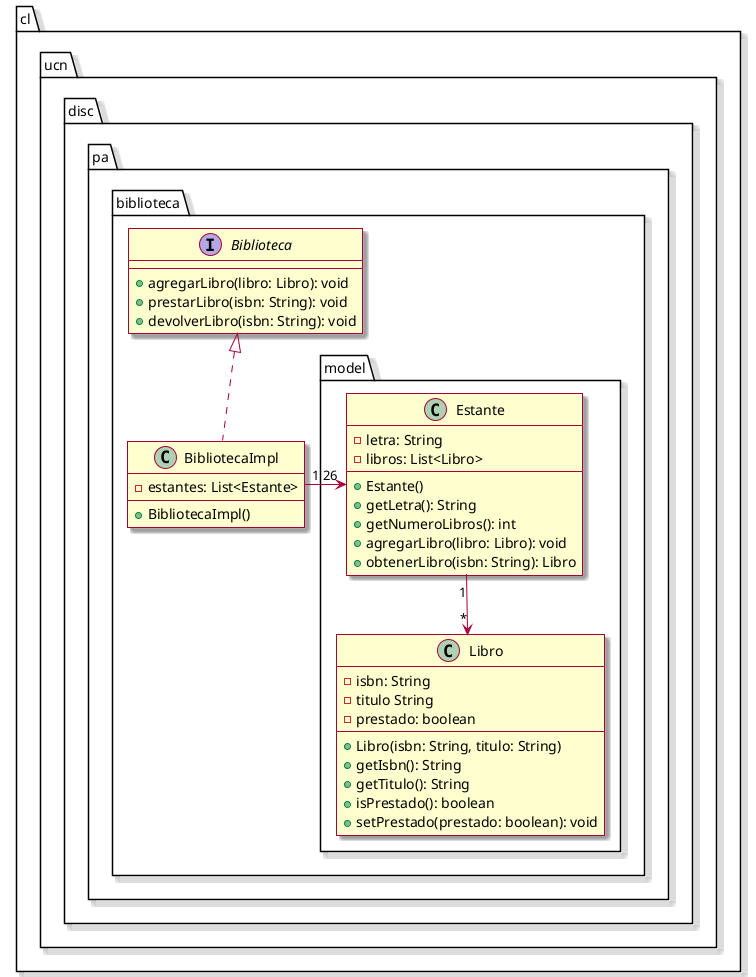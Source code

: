 @startuml
' left to right direction
' hide empty members
skin rose

package cl.ucn.disc.pa.biblioteca {

    package model {

        class Libro {
            - isbn: String
            - titulo String
            - prestado: boolean
            + Libro(isbn: String, titulo: String)
            + getIsbn(): String
            + getTitulo(): String
            + isPrestado(): boolean
            + setPrestado(prestado: boolean): void
        }

        class Estante {
            - letra: String
            - libros: List<Libro>
            + Estante()
            + getLetra(): String
            + getNumeroLibros(): int
            + agregarLibro(libro: Libro): void
            + obtenerLibro(isbn: String): Libro
        }
        Estante "1" --> "*" Libro

    }

    interface Biblioteca {
        + agregarLibro(libro: Libro): void
        + prestarLibro(isbn: String): void
        + devolverLibro(isbn: String): void
    }

    class BibliotecaImpl implements Biblioteca {
        - estantes: List<Estante>
        + BibliotecaImpl()
    }
    BibliotecaImpl "1" -> "26" Estante

}

@enduml
